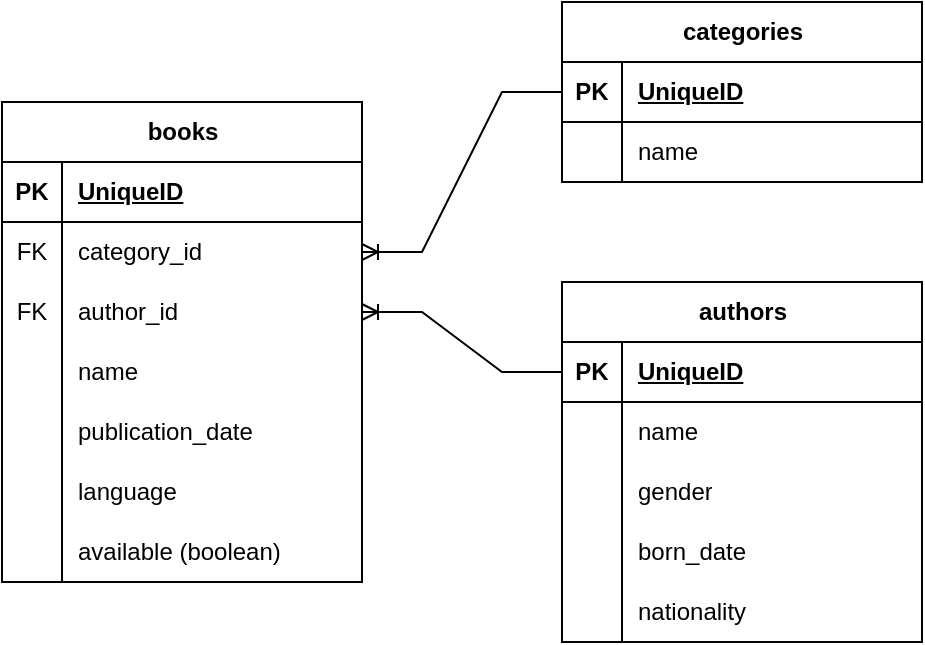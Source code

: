 <mxfile version="21.6.5" type="device">
  <diagram name="Page-1" id="7f4ZrC2-FO3keb7iqWKV">
    <mxGraphModel dx="954" dy="674" grid="1" gridSize="10" guides="1" tooltips="1" connect="1" arrows="1" fold="1" page="1" pageScale="1" pageWidth="1654" pageHeight="2336" math="0" shadow="0">
      <root>
        <mxCell id="0" />
        <mxCell id="1" parent="0" />
        <mxCell id="4tgGd3Q3rZVP4kTNNWY4-21" value="books" style="shape=table;startSize=30;container=1;collapsible=1;childLayout=tableLayout;fixedRows=1;rowLines=0;fontStyle=1;align=center;resizeLast=1;html=1;" vertex="1" parent="1">
          <mxGeometry x="120" y="80" width="180" height="240" as="geometry" />
        </mxCell>
        <mxCell id="4tgGd3Q3rZVP4kTNNWY4-22" value="" style="shape=tableRow;horizontal=0;startSize=0;swimlaneHead=0;swimlaneBody=0;fillColor=none;collapsible=0;dropTarget=0;points=[[0,0.5],[1,0.5]];portConstraint=eastwest;top=0;left=0;right=0;bottom=1;" vertex="1" parent="4tgGd3Q3rZVP4kTNNWY4-21">
          <mxGeometry y="30" width="180" height="30" as="geometry" />
        </mxCell>
        <mxCell id="4tgGd3Q3rZVP4kTNNWY4-23" value="PK" style="shape=partialRectangle;connectable=0;fillColor=none;top=0;left=0;bottom=0;right=0;fontStyle=1;overflow=hidden;whiteSpace=wrap;html=1;" vertex="1" parent="4tgGd3Q3rZVP4kTNNWY4-22">
          <mxGeometry width="30" height="30" as="geometry">
            <mxRectangle width="30" height="30" as="alternateBounds" />
          </mxGeometry>
        </mxCell>
        <mxCell id="4tgGd3Q3rZVP4kTNNWY4-24" value="UniqueID" style="shape=partialRectangle;connectable=0;fillColor=none;top=0;left=0;bottom=0;right=0;align=left;spacingLeft=6;fontStyle=5;overflow=hidden;whiteSpace=wrap;html=1;" vertex="1" parent="4tgGd3Q3rZVP4kTNNWY4-22">
          <mxGeometry x="30" width="150" height="30" as="geometry">
            <mxRectangle width="150" height="30" as="alternateBounds" />
          </mxGeometry>
        </mxCell>
        <mxCell id="4tgGd3Q3rZVP4kTNNWY4-25" value="" style="shape=tableRow;horizontal=0;startSize=0;swimlaneHead=0;swimlaneBody=0;fillColor=none;collapsible=0;dropTarget=0;points=[[0,0.5],[1,0.5]];portConstraint=eastwest;top=0;left=0;right=0;bottom=0;" vertex="1" parent="4tgGd3Q3rZVP4kTNNWY4-21">
          <mxGeometry y="60" width="180" height="30" as="geometry" />
        </mxCell>
        <mxCell id="4tgGd3Q3rZVP4kTNNWY4-26" value="FK" style="shape=partialRectangle;connectable=0;fillColor=none;top=0;left=0;bottom=0;right=0;editable=1;overflow=hidden;whiteSpace=wrap;html=1;" vertex="1" parent="4tgGd3Q3rZVP4kTNNWY4-25">
          <mxGeometry width="30" height="30" as="geometry">
            <mxRectangle width="30" height="30" as="alternateBounds" />
          </mxGeometry>
        </mxCell>
        <mxCell id="4tgGd3Q3rZVP4kTNNWY4-27" value="category_id" style="shape=partialRectangle;connectable=0;fillColor=none;top=0;left=0;bottom=0;right=0;align=left;spacingLeft=6;overflow=hidden;whiteSpace=wrap;html=1;" vertex="1" parent="4tgGd3Q3rZVP4kTNNWY4-25">
          <mxGeometry x="30" width="150" height="30" as="geometry">
            <mxRectangle width="150" height="30" as="alternateBounds" />
          </mxGeometry>
        </mxCell>
        <mxCell id="4tgGd3Q3rZVP4kTNNWY4-28" value="" style="shape=tableRow;horizontal=0;startSize=0;swimlaneHead=0;swimlaneBody=0;fillColor=none;collapsible=0;dropTarget=0;points=[[0,0.5],[1,0.5]];portConstraint=eastwest;top=0;left=0;right=0;bottom=0;" vertex="1" parent="4tgGd3Q3rZVP4kTNNWY4-21">
          <mxGeometry y="90" width="180" height="30" as="geometry" />
        </mxCell>
        <mxCell id="4tgGd3Q3rZVP4kTNNWY4-29" value="FK" style="shape=partialRectangle;connectable=0;fillColor=none;top=0;left=0;bottom=0;right=0;editable=1;overflow=hidden;whiteSpace=wrap;html=1;" vertex="1" parent="4tgGd3Q3rZVP4kTNNWY4-28">
          <mxGeometry width="30" height="30" as="geometry">
            <mxRectangle width="30" height="30" as="alternateBounds" />
          </mxGeometry>
        </mxCell>
        <mxCell id="4tgGd3Q3rZVP4kTNNWY4-30" value="author_id" style="shape=partialRectangle;connectable=0;fillColor=none;top=0;left=0;bottom=0;right=0;align=left;spacingLeft=6;overflow=hidden;whiteSpace=wrap;html=1;" vertex="1" parent="4tgGd3Q3rZVP4kTNNWY4-28">
          <mxGeometry x="30" width="150" height="30" as="geometry">
            <mxRectangle width="150" height="30" as="alternateBounds" />
          </mxGeometry>
        </mxCell>
        <mxCell id="4tgGd3Q3rZVP4kTNNWY4-31" value="" style="shape=tableRow;horizontal=0;startSize=0;swimlaneHead=0;swimlaneBody=0;fillColor=none;collapsible=0;dropTarget=0;points=[[0,0.5],[1,0.5]];portConstraint=eastwest;top=0;left=0;right=0;bottom=0;" vertex="1" parent="4tgGd3Q3rZVP4kTNNWY4-21">
          <mxGeometry y="120" width="180" height="30" as="geometry" />
        </mxCell>
        <mxCell id="4tgGd3Q3rZVP4kTNNWY4-32" value="" style="shape=partialRectangle;connectable=0;fillColor=none;top=0;left=0;bottom=0;right=0;editable=1;overflow=hidden;whiteSpace=wrap;html=1;" vertex="1" parent="4tgGd3Q3rZVP4kTNNWY4-31">
          <mxGeometry width="30" height="30" as="geometry">
            <mxRectangle width="30" height="30" as="alternateBounds" />
          </mxGeometry>
        </mxCell>
        <mxCell id="4tgGd3Q3rZVP4kTNNWY4-33" value="name" style="shape=partialRectangle;connectable=0;fillColor=none;top=0;left=0;bottom=0;right=0;align=left;spacingLeft=6;overflow=hidden;whiteSpace=wrap;html=1;" vertex="1" parent="4tgGd3Q3rZVP4kTNNWY4-31">
          <mxGeometry x="30" width="150" height="30" as="geometry">
            <mxRectangle width="150" height="30" as="alternateBounds" />
          </mxGeometry>
        </mxCell>
        <mxCell id="4tgGd3Q3rZVP4kTNNWY4-34" value="" style="shape=tableRow;horizontal=0;startSize=0;swimlaneHead=0;swimlaneBody=0;fillColor=none;collapsible=0;dropTarget=0;points=[[0,0.5],[1,0.5]];portConstraint=eastwest;top=0;left=0;right=0;bottom=0;" vertex="1" parent="4tgGd3Q3rZVP4kTNNWY4-21">
          <mxGeometry y="150" width="180" height="30" as="geometry" />
        </mxCell>
        <mxCell id="4tgGd3Q3rZVP4kTNNWY4-35" value="" style="shape=partialRectangle;connectable=0;fillColor=none;top=0;left=0;bottom=0;right=0;editable=1;overflow=hidden;whiteSpace=wrap;html=1;" vertex="1" parent="4tgGd3Q3rZVP4kTNNWY4-34">
          <mxGeometry width="30" height="30" as="geometry">
            <mxRectangle width="30" height="30" as="alternateBounds" />
          </mxGeometry>
        </mxCell>
        <mxCell id="4tgGd3Q3rZVP4kTNNWY4-36" value="publication_date" style="shape=partialRectangle;connectable=0;fillColor=none;top=0;left=0;bottom=0;right=0;align=left;spacingLeft=6;overflow=hidden;whiteSpace=wrap;html=1;" vertex="1" parent="4tgGd3Q3rZVP4kTNNWY4-34">
          <mxGeometry x="30" width="150" height="30" as="geometry">
            <mxRectangle width="150" height="30" as="alternateBounds" />
          </mxGeometry>
        </mxCell>
        <mxCell id="4tgGd3Q3rZVP4kTNNWY4-37" value="" style="shape=tableRow;horizontal=0;startSize=0;swimlaneHead=0;swimlaneBody=0;fillColor=none;collapsible=0;dropTarget=0;points=[[0,0.5],[1,0.5]];portConstraint=eastwest;top=0;left=0;right=0;bottom=0;" vertex="1" parent="4tgGd3Q3rZVP4kTNNWY4-21">
          <mxGeometry y="180" width="180" height="30" as="geometry" />
        </mxCell>
        <mxCell id="4tgGd3Q3rZVP4kTNNWY4-38" value="" style="shape=partialRectangle;connectable=0;fillColor=none;top=0;left=0;bottom=0;right=0;editable=1;overflow=hidden;whiteSpace=wrap;html=1;" vertex="1" parent="4tgGd3Q3rZVP4kTNNWY4-37">
          <mxGeometry width="30" height="30" as="geometry">
            <mxRectangle width="30" height="30" as="alternateBounds" />
          </mxGeometry>
        </mxCell>
        <mxCell id="4tgGd3Q3rZVP4kTNNWY4-39" value="language" style="shape=partialRectangle;connectable=0;fillColor=none;top=0;left=0;bottom=0;right=0;align=left;spacingLeft=6;overflow=hidden;whiteSpace=wrap;html=1;" vertex="1" parent="4tgGd3Q3rZVP4kTNNWY4-37">
          <mxGeometry x="30" width="150" height="30" as="geometry">
            <mxRectangle width="150" height="30" as="alternateBounds" />
          </mxGeometry>
        </mxCell>
        <mxCell id="4tgGd3Q3rZVP4kTNNWY4-40" value="" style="shape=tableRow;horizontal=0;startSize=0;swimlaneHead=0;swimlaneBody=0;fillColor=none;collapsible=0;dropTarget=0;points=[[0,0.5],[1,0.5]];portConstraint=eastwest;top=0;left=0;right=0;bottom=0;" vertex="1" parent="4tgGd3Q3rZVP4kTNNWY4-21">
          <mxGeometry y="210" width="180" height="30" as="geometry" />
        </mxCell>
        <mxCell id="4tgGd3Q3rZVP4kTNNWY4-41" value="" style="shape=partialRectangle;connectable=0;fillColor=none;top=0;left=0;bottom=0;right=0;editable=1;overflow=hidden;whiteSpace=wrap;html=1;" vertex="1" parent="4tgGd3Q3rZVP4kTNNWY4-40">
          <mxGeometry width="30" height="30" as="geometry">
            <mxRectangle width="30" height="30" as="alternateBounds" />
          </mxGeometry>
        </mxCell>
        <mxCell id="4tgGd3Q3rZVP4kTNNWY4-42" value="available (boolean)" style="shape=partialRectangle;connectable=0;fillColor=none;top=0;left=0;bottom=0;right=0;align=left;spacingLeft=6;overflow=hidden;whiteSpace=wrap;html=1;" vertex="1" parent="4tgGd3Q3rZVP4kTNNWY4-40">
          <mxGeometry x="30" width="150" height="30" as="geometry">
            <mxRectangle width="150" height="30" as="alternateBounds" />
          </mxGeometry>
        </mxCell>
        <mxCell id="4tgGd3Q3rZVP4kTNNWY4-43" value="authors" style="shape=table;startSize=30;container=1;collapsible=1;childLayout=tableLayout;fixedRows=1;rowLines=0;fontStyle=1;align=center;resizeLast=1;html=1;" vertex="1" parent="1">
          <mxGeometry x="400" y="170" width="180" height="180" as="geometry" />
        </mxCell>
        <mxCell id="4tgGd3Q3rZVP4kTNNWY4-44" value="" style="shape=tableRow;horizontal=0;startSize=0;swimlaneHead=0;swimlaneBody=0;fillColor=none;collapsible=0;dropTarget=0;points=[[0,0.5],[1,0.5]];portConstraint=eastwest;top=0;left=0;right=0;bottom=1;" vertex="1" parent="4tgGd3Q3rZVP4kTNNWY4-43">
          <mxGeometry y="30" width="180" height="30" as="geometry" />
        </mxCell>
        <mxCell id="4tgGd3Q3rZVP4kTNNWY4-45" value="PK" style="shape=partialRectangle;connectable=0;fillColor=none;top=0;left=0;bottom=0;right=0;fontStyle=1;overflow=hidden;whiteSpace=wrap;html=1;" vertex="1" parent="4tgGd3Q3rZVP4kTNNWY4-44">
          <mxGeometry width="30" height="30" as="geometry">
            <mxRectangle width="30" height="30" as="alternateBounds" />
          </mxGeometry>
        </mxCell>
        <mxCell id="4tgGd3Q3rZVP4kTNNWY4-46" value="UniqueID" style="shape=partialRectangle;connectable=0;fillColor=none;top=0;left=0;bottom=0;right=0;align=left;spacingLeft=6;fontStyle=5;overflow=hidden;whiteSpace=wrap;html=1;" vertex="1" parent="4tgGd3Q3rZVP4kTNNWY4-44">
          <mxGeometry x="30" width="150" height="30" as="geometry">
            <mxRectangle width="150" height="30" as="alternateBounds" />
          </mxGeometry>
        </mxCell>
        <mxCell id="4tgGd3Q3rZVP4kTNNWY4-47" value="" style="shape=tableRow;horizontal=0;startSize=0;swimlaneHead=0;swimlaneBody=0;fillColor=none;collapsible=0;dropTarget=0;points=[[0,0.5],[1,0.5]];portConstraint=eastwest;top=0;left=0;right=0;bottom=0;" vertex="1" parent="4tgGd3Q3rZVP4kTNNWY4-43">
          <mxGeometry y="60" width="180" height="30" as="geometry" />
        </mxCell>
        <mxCell id="4tgGd3Q3rZVP4kTNNWY4-48" value="" style="shape=partialRectangle;connectable=0;fillColor=none;top=0;left=0;bottom=0;right=0;editable=1;overflow=hidden;whiteSpace=wrap;html=1;" vertex="1" parent="4tgGd3Q3rZVP4kTNNWY4-47">
          <mxGeometry width="30" height="30" as="geometry">
            <mxRectangle width="30" height="30" as="alternateBounds" />
          </mxGeometry>
        </mxCell>
        <mxCell id="4tgGd3Q3rZVP4kTNNWY4-49" value="name" style="shape=partialRectangle;connectable=0;fillColor=none;top=0;left=0;bottom=0;right=0;align=left;spacingLeft=6;overflow=hidden;whiteSpace=wrap;html=1;" vertex="1" parent="4tgGd3Q3rZVP4kTNNWY4-47">
          <mxGeometry x="30" width="150" height="30" as="geometry">
            <mxRectangle width="150" height="30" as="alternateBounds" />
          </mxGeometry>
        </mxCell>
        <mxCell id="4tgGd3Q3rZVP4kTNNWY4-50" value="" style="shape=tableRow;horizontal=0;startSize=0;swimlaneHead=0;swimlaneBody=0;fillColor=none;collapsible=0;dropTarget=0;points=[[0,0.5],[1,0.5]];portConstraint=eastwest;top=0;left=0;right=0;bottom=0;" vertex="1" parent="4tgGd3Q3rZVP4kTNNWY4-43">
          <mxGeometry y="90" width="180" height="30" as="geometry" />
        </mxCell>
        <mxCell id="4tgGd3Q3rZVP4kTNNWY4-51" value="" style="shape=partialRectangle;connectable=0;fillColor=none;top=0;left=0;bottom=0;right=0;editable=1;overflow=hidden;whiteSpace=wrap;html=1;" vertex="1" parent="4tgGd3Q3rZVP4kTNNWY4-50">
          <mxGeometry width="30" height="30" as="geometry">
            <mxRectangle width="30" height="30" as="alternateBounds" />
          </mxGeometry>
        </mxCell>
        <mxCell id="4tgGd3Q3rZVP4kTNNWY4-52" value="gender" style="shape=partialRectangle;connectable=0;fillColor=none;top=0;left=0;bottom=0;right=0;align=left;spacingLeft=6;overflow=hidden;whiteSpace=wrap;html=1;" vertex="1" parent="4tgGd3Q3rZVP4kTNNWY4-50">
          <mxGeometry x="30" width="150" height="30" as="geometry">
            <mxRectangle width="150" height="30" as="alternateBounds" />
          </mxGeometry>
        </mxCell>
        <mxCell id="4tgGd3Q3rZVP4kTNNWY4-53" value="" style="shape=tableRow;horizontal=0;startSize=0;swimlaneHead=0;swimlaneBody=0;fillColor=none;collapsible=0;dropTarget=0;points=[[0,0.5],[1,0.5]];portConstraint=eastwest;top=0;left=0;right=0;bottom=0;" vertex="1" parent="4tgGd3Q3rZVP4kTNNWY4-43">
          <mxGeometry y="120" width="180" height="30" as="geometry" />
        </mxCell>
        <mxCell id="4tgGd3Q3rZVP4kTNNWY4-54" value="" style="shape=partialRectangle;connectable=0;fillColor=none;top=0;left=0;bottom=0;right=0;editable=1;overflow=hidden;whiteSpace=wrap;html=1;" vertex="1" parent="4tgGd3Q3rZVP4kTNNWY4-53">
          <mxGeometry width="30" height="30" as="geometry">
            <mxRectangle width="30" height="30" as="alternateBounds" />
          </mxGeometry>
        </mxCell>
        <mxCell id="4tgGd3Q3rZVP4kTNNWY4-55" value="born_date" style="shape=partialRectangle;connectable=0;fillColor=none;top=0;left=0;bottom=0;right=0;align=left;spacingLeft=6;overflow=hidden;whiteSpace=wrap;html=1;" vertex="1" parent="4tgGd3Q3rZVP4kTNNWY4-53">
          <mxGeometry x="30" width="150" height="30" as="geometry">
            <mxRectangle width="150" height="30" as="alternateBounds" />
          </mxGeometry>
        </mxCell>
        <mxCell id="4tgGd3Q3rZVP4kTNNWY4-56" value="" style="shape=tableRow;horizontal=0;startSize=0;swimlaneHead=0;swimlaneBody=0;fillColor=none;collapsible=0;dropTarget=0;points=[[0,0.5],[1,0.5]];portConstraint=eastwest;top=0;left=0;right=0;bottom=0;" vertex="1" parent="4tgGd3Q3rZVP4kTNNWY4-43">
          <mxGeometry y="150" width="180" height="30" as="geometry" />
        </mxCell>
        <mxCell id="4tgGd3Q3rZVP4kTNNWY4-57" value="" style="shape=partialRectangle;connectable=0;fillColor=none;top=0;left=0;bottom=0;right=0;editable=1;overflow=hidden;whiteSpace=wrap;html=1;" vertex="1" parent="4tgGd3Q3rZVP4kTNNWY4-56">
          <mxGeometry width="30" height="30" as="geometry">
            <mxRectangle width="30" height="30" as="alternateBounds" />
          </mxGeometry>
        </mxCell>
        <mxCell id="4tgGd3Q3rZVP4kTNNWY4-58" value="nationality" style="shape=partialRectangle;connectable=0;fillColor=none;top=0;left=0;bottom=0;right=0;align=left;spacingLeft=6;overflow=hidden;whiteSpace=wrap;html=1;" vertex="1" parent="4tgGd3Q3rZVP4kTNNWY4-56">
          <mxGeometry x="30" width="150" height="30" as="geometry">
            <mxRectangle width="150" height="30" as="alternateBounds" />
          </mxGeometry>
        </mxCell>
        <mxCell id="4tgGd3Q3rZVP4kTNNWY4-59" value="categories" style="shape=table;startSize=30;container=1;collapsible=1;childLayout=tableLayout;fixedRows=1;rowLines=0;fontStyle=1;align=center;resizeLast=1;html=1;" vertex="1" parent="1">
          <mxGeometry x="400" y="30" width="180" height="90" as="geometry" />
        </mxCell>
        <mxCell id="4tgGd3Q3rZVP4kTNNWY4-60" value="" style="shape=tableRow;horizontal=0;startSize=0;swimlaneHead=0;swimlaneBody=0;fillColor=none;collapsible=0;dropTarget=0;points=[[0,0.5],[1,0.5]];portConstraint=eastwest;top=0;left=0;right=0;bottom=1;" vertex="1" parent="4tgGd3Q3rZVP4kTNNWY4-59">
          <mxGeometry y="30" width="180" height="30" as="geometry" />
        </mxCell>
        <mxCell id="4tgGd3Q3rZVP4kTNNWY4-61" value="PK" style="shape=partialRectangle;connectable=0;fillColor=none;top=0;left=0;bottom=0;right=0;fontStyle=1;overflow=hidden;whiteSpace=wrap;html=1;" vertex="1" parent="4tgGd3Q3rZVP4kTNNWY4-60">
          <mxGeometry width="30" height="30" as="geometry">
            <mxRectangle width="30" height="30" as="alternateBounds" />
          </mxGeometry>
        </mxCell>
        <mxCell id="4tgGd3Q3rZVP4kTNNWY4-62" value="UniqueID" style="shape=partialRectangle;connectable=0;fillColor=none;top=0;left=0;bottom=0;right=0;align=left;spacingLeft=6;fontStyle=5;overflow=hidden;whiteSpace=wrap;html=1;" vertex="1" parent="4tgGd3Q3rZVP4kTNNWY4-60">
          <mxGeometry x="30" width="150" height="30" as="geometry">
            <mxRectangle width="150" height="30" as="alternateBounds" />
          </mxGeometry>
        </mxCell>
        <mxCell id="4tgGd3Q3rZVP4kTNNWY4-63" value="" style="shape=tableRow;horizontal=0;startSize=0;swimlaneHead=0;swimlaneBody=0;fillColor=none;collapsible=0;dropTarget=0;points=[[0,0.5],[1,0.5]];portConstraint=eastwest;top=0;left=0;right=0;bottom=0;" vertex="1" parent="4tgGd3Q3rZVP4kTNNWY4-59">
          <mxGeometry y="60" width="180" height="30" as="geometry" />
        </mxCell>
        <mxCell id="4tgGd3Q3rZVP4kTNNWY4-64" value="" style="shape=partialRectangle;connectable=0;fillColor=none;top=0;left=0;bottom=0;right=0;editable=1;overflow=hidden;whiteSpace=wrap;html=1;" vertex="1" parent="4tgGd3Q3rZVP4kTNNWY4-63">
          <mxGeometry width="30" height="30" as="geometry">
            <mxRectangle width="30" height="30" as="alternateBounds" />
          </mxGeometry>
        </mxCell>
        <mxCell id="4tgGd3Q3rZVP4kTNNWY4-65" value="name" style="shape=partialRectangle;connectable=0;fillColor=none;top=0;left=0;bottom=0;right=0;align=left;spacingLeft=6;overflow=hidden;whiteSpace=wrap;html=1;" vertex="1" parent="4tgGd3Q3rZVP4kTNNWY4-63">
          <mxGeometry x="30" width="150" height="30" as="geometry">
            <mxRectangle width="150" height="30" as="alternateBounds" />
          </mxGeometry>
        </mxCell>
        <mxCell id="4tgGd3Q3rZVP4kTNNWY4-72" value="" style="edgeStyle=entityRelationEdgeStyle;fontSize=12;html=1;endArrow=ERoneToMany;rounded=0;" edge="1" parent="1" source="4tgGd3Q3rZVP4kTNNWY4-44" target="4tgGd3Q3rZVP4kTNNWY4-28">
          <mxGeometry width="100" height="100" relative="1" as="geometry">
            <mxPoint x="290" y="420" as="sourcePoint" />
            <mxPoint x="390" y="320" as="targetPoint" />
          </mxGeometry>
        </mxCell>
        <mxCell id="4tgGd3Q3rZVP4kTNNWY4-73" value="" style="edgeStyle=entityRelationEdgeStyle;fontSize=12;html=1;endArrow=ERoneToMany;rounded=0;" edge="1" parent="1" source="4tgGd3Q3rZVP4kTNNWY4-60" target="4tgGd3Q3rZVP4kTNNWY4-25">
          <mxGeometry width="100" height="100" relative="1" as="geometry">
            <mxPoint x="220" y="390" as="sourcePoint" />
            <mxPoint x="390" y="320" as="targetPoint" />
          </mxGeometry>
        </mxCell>
      </root>
    </mxGraphModel>
  </diagram>
</mxfile>
